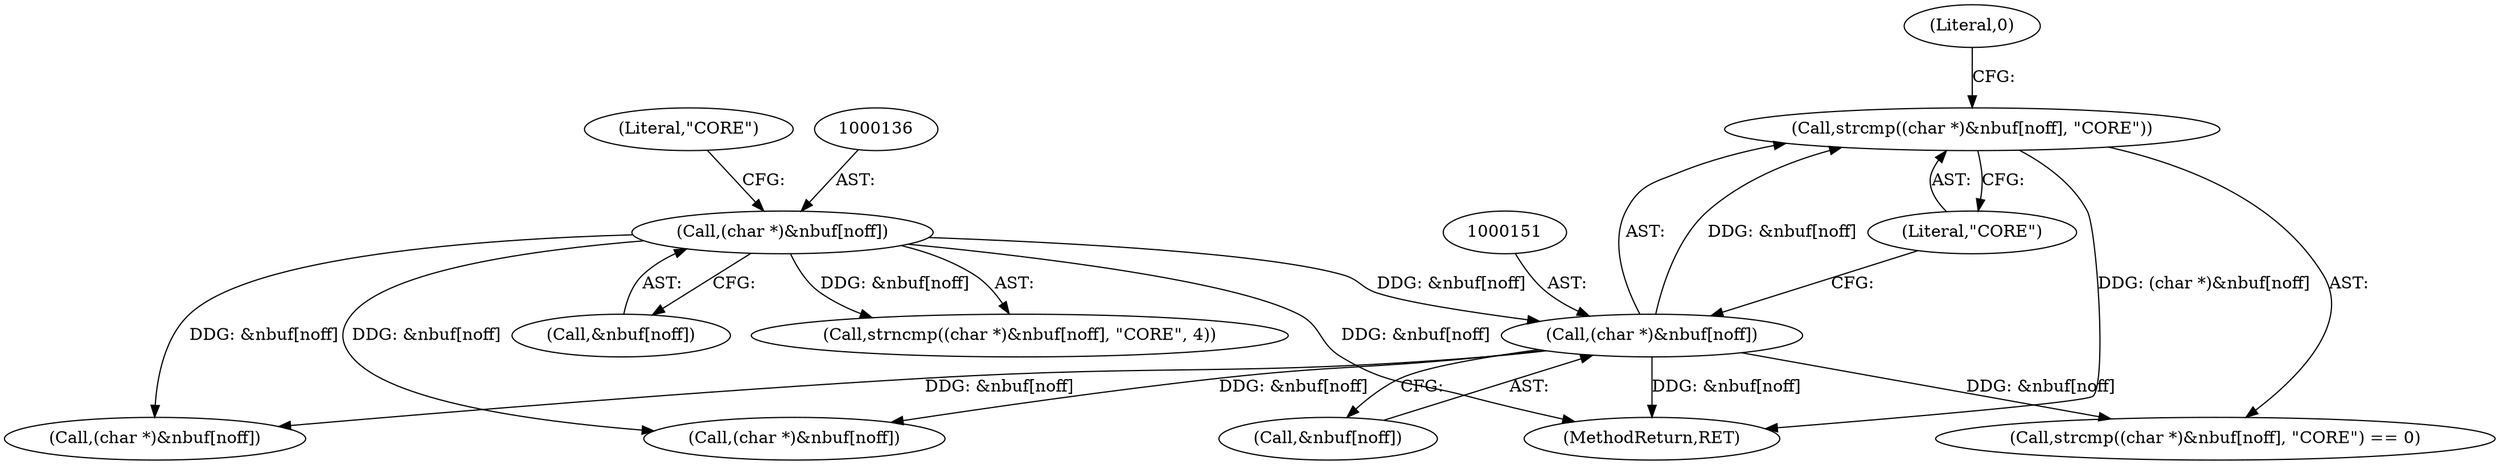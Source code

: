 digraph "0_file_2858eaf99f6cc5aae129bcbf1e24ad160240185f@API" {
"1000149" [label="(Call,strcmp((char *)&nbuf[noff], \"CORE\"))"];
"1000150" [label="(Call,(char *)&nbuf[noff])"];
"1000135" [label="(Call,(char *)&nbuf[noff])"];
"1000148" [label="(Call,strcmp((char *)&nbuf[noff], \"CORE\") == 0)"];
"1000157" [label="(Literal,0)"];
"1000152" [label="(Call,&nbuf[noff])"];
"1000150" [label="(Call,(char *)&nbuf[noff])"];
"1000137" [label="(Call,&nbuf[noff])"];
"1000141" [label="(Literal,\"CORE\")"];
"1000134" [label="(Call,strncmp((char *)&nbuf[noff], \"CORE\", 4))"];
"1000156" [label="(Literal,\"CORE\")"];
"1000135" [label="(Call,(char *)&nbuf[noff])"];
"1000188" [label="(Call,(char *)&nbuf[noff])"];
"1000548" [label="(MethodReturn,RET)"];
"1000149" [label="(Call,strcmp((char *)&nbuf[noff], \"CORE\"))"];
"1000169" [label="(Call,(char *)&nbuf[noff])"];
"1000149" -> "1000148"  [label="AST: "];
"1000149" -> "1000156"  [label="CFG: "];
"1000150" -> "1000149"  [label="AST: "];
"1000156" -> "1000149"  [label="AST: "];
"1000157" -> "1000149"  [label="CFG: "];
"1000149" -> "1000548"  [label="DDG: (char *)&nbuf[noff]"];
"1000150" -> "1000149"  [label="DDG: &nbuf[noff]"];
"1000150" -> "1000152"  [label="CFG: "];
"1000151" -> "1000150"  [label="AST: "];
"1000152" -> "1000150"  [label="AST: "];
"1000156" -> "1000150"  [label="CFG: "];
"1000150" -> "1000548"  [label="DDG: &nbuf[noff]"];
"1000150" -> "1000148"  [label="DDG: &nbuf[noff]"];
"1000135" -> "1000150"  [label="DDG: &nbuf[noff]"];
"1000150" -> "1000169"  [label="DDG: &nbuf[noff]"];
"1000150" -> "1000188"  [label="DDG: &nbuf[noff]"];
"1000135" -> "1000134"  [label="AST: "];
"1000135" -> "1000137"  [label="CFG: "];
"1000136" -> "1000135"  [label="AST: "];
"1000137" -> "1000135"  [label="AST: "];
"1000141" -> "1000135"  [label="CFG: "];
"1000135" -> "1000548"  [label="DDG: &nbuf[noff]"];
"1000135" -> "1000134"  [label="DDG: &nbuf[noff]"];
"1000135" -> "1000169"  [label="DDG: &nbuf[noff]"];
"1000135" -> "1000188"  [label="DDG: &nbuf[noff]"];
}
